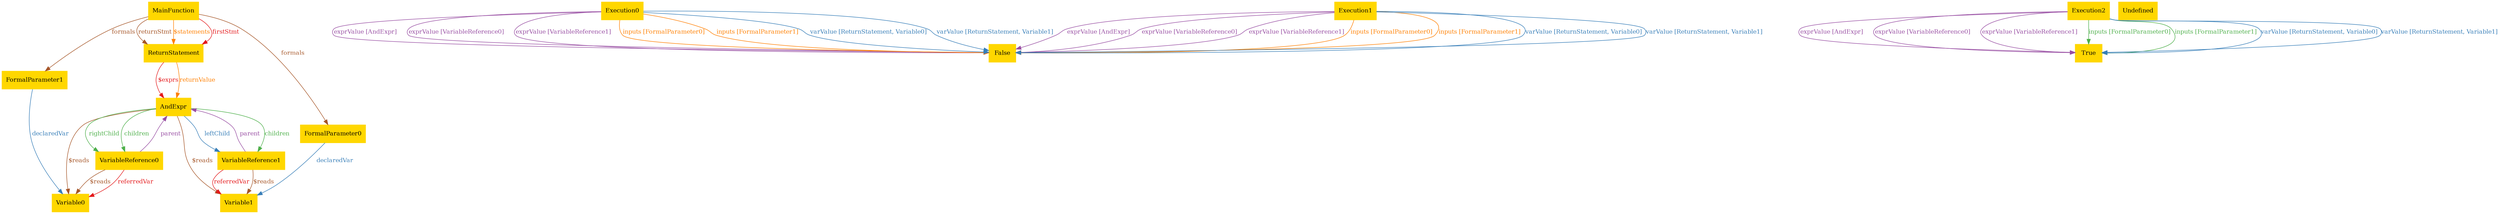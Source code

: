 digraph "graph" {
graph [fontsize=12]
node [fontsize=12]
edge [fontsize=12]
rankdir=TB;
"N13" -> "N12" [uuid = "<ReturnStatement, AndExpr>", color = "#e41a1c", fontcolor = "#e41a1c", style = "solid", label = "$exprs", dir = "forward", weight = "1"]
"N12" -> "N8" [uuid = "<AndExpr, Variable0>", color = "#a65628", fontcolor = "#a65628", style = "solid", label = "$reads", dir = "forward", weight = "1"]
"N12" -> "N6" [uuid = "<AndExpr, Variable1>", color = "#a65628", fontcolor = "#a65628", style = "solid", label = "$reads", dir = "forward", weight = "1"]
"N11" -> "N8" [uuid = "<VariableReference0, Variable0>", color = "#a65628", fontcolor = "#a65628", style = "solid", label = "$reads", dir = "forward", weight = "1"]
"N10" -> "N6" [uuid = "<VariableReference1, Variable1>", color = "#a65628", fontcolor = "#a65628", style = "solid", label = "$reads", dir = "forward", weight = "1"]
"N14" -> "N13" [uuid = "<MainFunction, ReturnStatement>", color = "#ff7f00", fontcolor = "#ff7f00", style = "solid", label = "$statements", dir = "forward", weight = "1"]
"N12" -> "N11" [uuid = "<AndExpr, VariableReference0>", color = "#4daf4a", fontcolor = "#4daf4a", style = "solid", label = "children", dir = "forward", weight = "1"]
"N12" -> "N10" [uuid = "<AndExpr, VariableReference1>", color = "#4daf4a", fontcolor = "#4daf4a", style = "solid", label = "children", dir = "forward", weight = "1"]
"N7" -> "N6" [uuid = "<FormalParameter0, Variable1>", color = "#377eb8", fontcolor = "#377eb8", style = "solid", label = "declaredVar", dir = "forward", weight = "1"]
"N9" -> "N8" [uuid = "<FormalParameter1, Variable0>", color = "#377eb8", fontcolor = "#377eb8", style = "solid", label = "declaredVar", dir = "forward", weight = "1"]
"N5" -> "N3" [uuid = "<Execution0, AndExpr, False>", color = "#984ea3", fontcolor = "#984ea3", style = "solid", label = "exprValue [AndExpr]", dir = "forward", weight = "1"]
"N5" -> "N3" [uuid = "<Execution0, VariableReference0, False>", color = "#984ea3", fontcolor = "#984ea3", style = "solid", label = "exprValue [VariableReference0]", dir = "forward", weight = "1"]
"N5" -> "N3" [uuid = "<Execution0, VariableReference1, False>", color = "#984ea3", fontcolor = "#984ea3", style = "solid", label = "exprValue [VariableReference1]", dir = "forward", weight = "1"]
"N4" -> "N3" [uuid = "<Execution1, AndExpr, False>", color = "#984ea3", fontcolor = "#984ea3", style = "solid", label = "exprValue [AndExpr]", dir = "forward", weight = "1"]
"N4" -> "N3" [uuid = "<Execution1, VariableReference0, False>", color = "#984ea3", fontcolor = "#984ea3", style = "solid", label = "exprValue [VariableReference0]", dir = "forward", weight = "1"]
"N4" -> "N3" [uuid = "<Execution1, VariableReference1, False>", color = "#984ea3", fontcolor = "#984ea3", style = "solid", label = "exprValue [VariableReference1]", dir = "forward", weight = "1"]
"N2" -> "N1" [uuid = "<Execution2, AndExpr, True>", color = "#984ea3", fontcolor = "#984ea3", style = "solid", label = "exprValue [AndExpr]", dir = "forward", weight = "1"]
"N2" -> "N1" [uuid = "<Execution2, VariableReference0, True>", color = "#984ea3", fontcolor = "#984ea3", style = "solid", label = "exprValue [VariableReference0]", dir = "forward", weight = "1"]
"N2" -> "N1" [uuid = "<Execution2, VariableReference1, True>", color = "#984ea3", fontcolor = "#984ea3", style = "solid", label = "exprValue [VariableReference1]", dir = "forward", weight = "1"]
"N14" -> "N13" [uuid = "<MainFunction, ReturnStatement>", color = "#e41a1c", fontcolor = "#e41a1c", style = "solid", label = "firstStmt", dir = "forward", weight = "1"]
"N14" -> "N7" [uuid = "<MainFunction, FormalParameter0>", color = "#a65628", fontcolor = "#a65628", style = "solid", label = "formals", dir = "forward", weight = "1"]
"N14" -> "N9" [uuid = "<MainFunction, FormalParameter1>", color = "#a65628", fontcolor = "#a65628", style = "solid", label = "formals", dir = "forward", weight = "1"]
"N5" -> "N3" [uuid = "<Execution0, FormalParameter0, False>", color = "#ff7f00", fontcolor = "#ff7f00", style = "solid", label = "inputs [FormalParameter0]", dir = "forward", weight = "1"]
"N5" -> "N3" [uuid = "<Execution0, FormalParameter1, False>", color = "#ff7f00", fontcolor = "#ff7f00", style = "solid", label = "inputs [FormalParameter1]", dir = "forward", weight = "1"]
"N4" -> "N3" [uuid = "<Execution1, FormalParameter0, False>", color = "#ff7f00", fontcolor = "#ff7f00", style = "solid", label = "inputs [FormalParameter0]", dir = "forward", weight = "1"]
"N4" -> "N3" [uuid = "<Execution1, FormalParameter1, False>", color = "#ff7f00", fontcolor = "#ff7f00", style = "solid", label = "inputs [FormalParameter1]", dir = "forward", weight = "1"]
"N2" -> "N1" [uuid = "<Execution2, FormalParameter0, True>", color = "#4daf4a", fontcolor = "#4daf4a", style = "solid", label = "inputs [FormalParameter0]", dir = "forward", weight = "1"]
"N2" -> "N1" [uuid = "<Execution2, FormalParameter1, True>", color = "#4daf4a", fontcolor = "#4daf4a", style = "solid", label = "inputs [FormalParameter1]", dir = "forward", weight = "1"]
"N12" -> "N10" [uuid = "<AndExpr, VariableReference1>", color = "#377eb8", fontcolor = "#377eb8", style = "solid", label = "leftChild", dir = "forward", weight = "1"]
"N12" -> "N11" [uuid = "<VariableReference0, AndExpr>", color = "#984ea3", fontcolor = "#984ea3", style = "solid", label = "parent", dir = "back", weight = "1"]
"N12" -> "N10" [uuid = "<VariableReference1, AndExpr>", color = "#984ea3", fontcolor = "#984ea3", style = "solid", label = "parent", dir = "back", weight = "1"]
"N11" -> "N8" [uuid = "<VariableReference0, Variable0>", color = "#e41a1c", fontcolor = "#e41a1c", style = "solid", label = "referredVar", dir = "forward", weight = "1"]
"N10" -> "N6" [uuid = "<VariableReference1, Variable1>", color = "#e41a1c", fontcolor = "#e41a1c", style = "solid", label = "referredVar", dir = "forward", weight = "1"]
"N14" -> "N13" [uuid = "<MainFunction, ReturnStatement>", color = "#a65628", fontcolor = "#a65628", style = "solid", label = "returnStmt", dir = "forward", weight = "1"]
"N13" -> "N12" [uuid = "<ReturnStatement, AndExpr>", color = "#ff7f00", fontcolor = "#ff7f00", style = "solid", label = "returnValue", dir = "forward", weight = "1"]
"N12" -> "N11" [uuid = "<AndExpr, VariableReference0>", color = "#4daf4a", fontcolor = "#4daf4a", style = "solid", label = "rightChild", dir = "forward", weight = "1"]
"N5" -> "N3" [uuid = "<Execution0, ReturnStatement, Variable0, False>", color = "#377eb8", fontcolor = "#377eb8", style = "solid", label = "varValue [ReturnStatement, Variable0]", dir = "forward", weight = "1"]
"N5" -> "N3" [uuid = "<Execution0, ReturnStatement, Variable1, False>", color = "#377eb8", fontcolor = "#377eb8", style = "solid", label = "varValue [ReturnStatement, Variable1]", dir = "forward", weight = "1"]
"N4" -> "N3" [uuid = "<Execution1, ReturnStatement, Variable0, False>", color = "#377eb8", fontcolor = "#377eb8", style = "solid", label = "varValue [ReturnStatement, Variable0]", dir = "forward", weight = "1"]
"N4" -> "N3" [uuid = "<Execution1, ReturnStatement, Variable1, False>", color = "#377eb8", fontcolor = "#377eb8", style = "solid", label = "varValue [ReturnStatement, Variable1]", dir = "forward", weight = "1"]
"N2" -> "N1" [uuid = "<Execution2, ReturnStatement, Variable0, True>", color = "#377eb8", fontcolor = "#377eb8", style = "solid", label = "varValue [ReturnStatement, Variable0]", dir = "forward", weight = "1"]
"N2" -> "N1" [uuid = "<Execution2, ReturnStatement, Variable1, True>", color = "#377eb8", fontcolor = "#377eb8", style = "solid", label = "varValue [ReturnStatement, Variable1]", dir = "forward", weight = "1"]
"N0" [uuid="Undefined", label="Undefined", color="#ffd700", fontcolor = "#000000", shape = "box", style = "filled, solid"]
"N1" [uuid="True", label="True", color="#ffd700", fontcolor = "#000000", shape = "box", style = "filled, solid"]
"N2" [uuid="Execution2", label="Execution2", color="#ffd700", fontcolor = "#000000", shape = "box", style = "filled, solid"]
"N3" [uuid="False", label="False", color="#ffd700", fontcolor = "#000000", shape = "box", style = "filled, solid"]
"N4" [uuid="Execution1", label="Execution1", color="#ffd700", fontcolor = "#000000", shape = "box", style = "filled, solid"]
"N5" [uuid="Execution0", label="Execution0", color="#ffd700", fontcolor = "#000000", shape = "box", style = "filled, solid"]
"N6" [uuid="Variable1", label="Variable1", color="#ffd700", fontcolor = "#000000", shape = "box", style = "filled, solid"]
"N7" [uuid="FormalParameter0", label="FormalParameter0", color="#ffd700", fontcolor = "#000000", shape = "box", style = "filled, solid"]
"N8" [uuid="Variable0", label="Variable0", color="#ffd700", fontcolor = "#000000", shape = "box", style = "filled, solid"]
"N9" [uuid="FormalParameter1", label="FormalParameter1", color="#ffd700", fontcolor = "#000000", shape = "box", style = "filled, solid"]
"N10" [uuid="VariableReference1", label="VariableReference1", color="#ffd700", fontcolor = "#000000", shape = "box", style = "filled, solid"]
"N11" [uuid="VariableReference0", label="VariableReference0", color="#ffd700", fontcolor = "#000000", shape = "box", style = "filled, solid"]
"N12" [uuid="AndExpr", label="AndExpr", color="#ffd700", fontcolor = "#000000", shape = "box", style = "filled, solid"]
"N13" [uuid="ReturnStatement", label="ReturnStatement", color="#ffd700", fontcolor = "#000000", shape = "box", style = "filled, solid"]
"N14" [uuid="MainFunction", label="MainFunction", color="#ffd700", fontcolor = "#000000", shape = "box", style = "filled, solid"]
}
